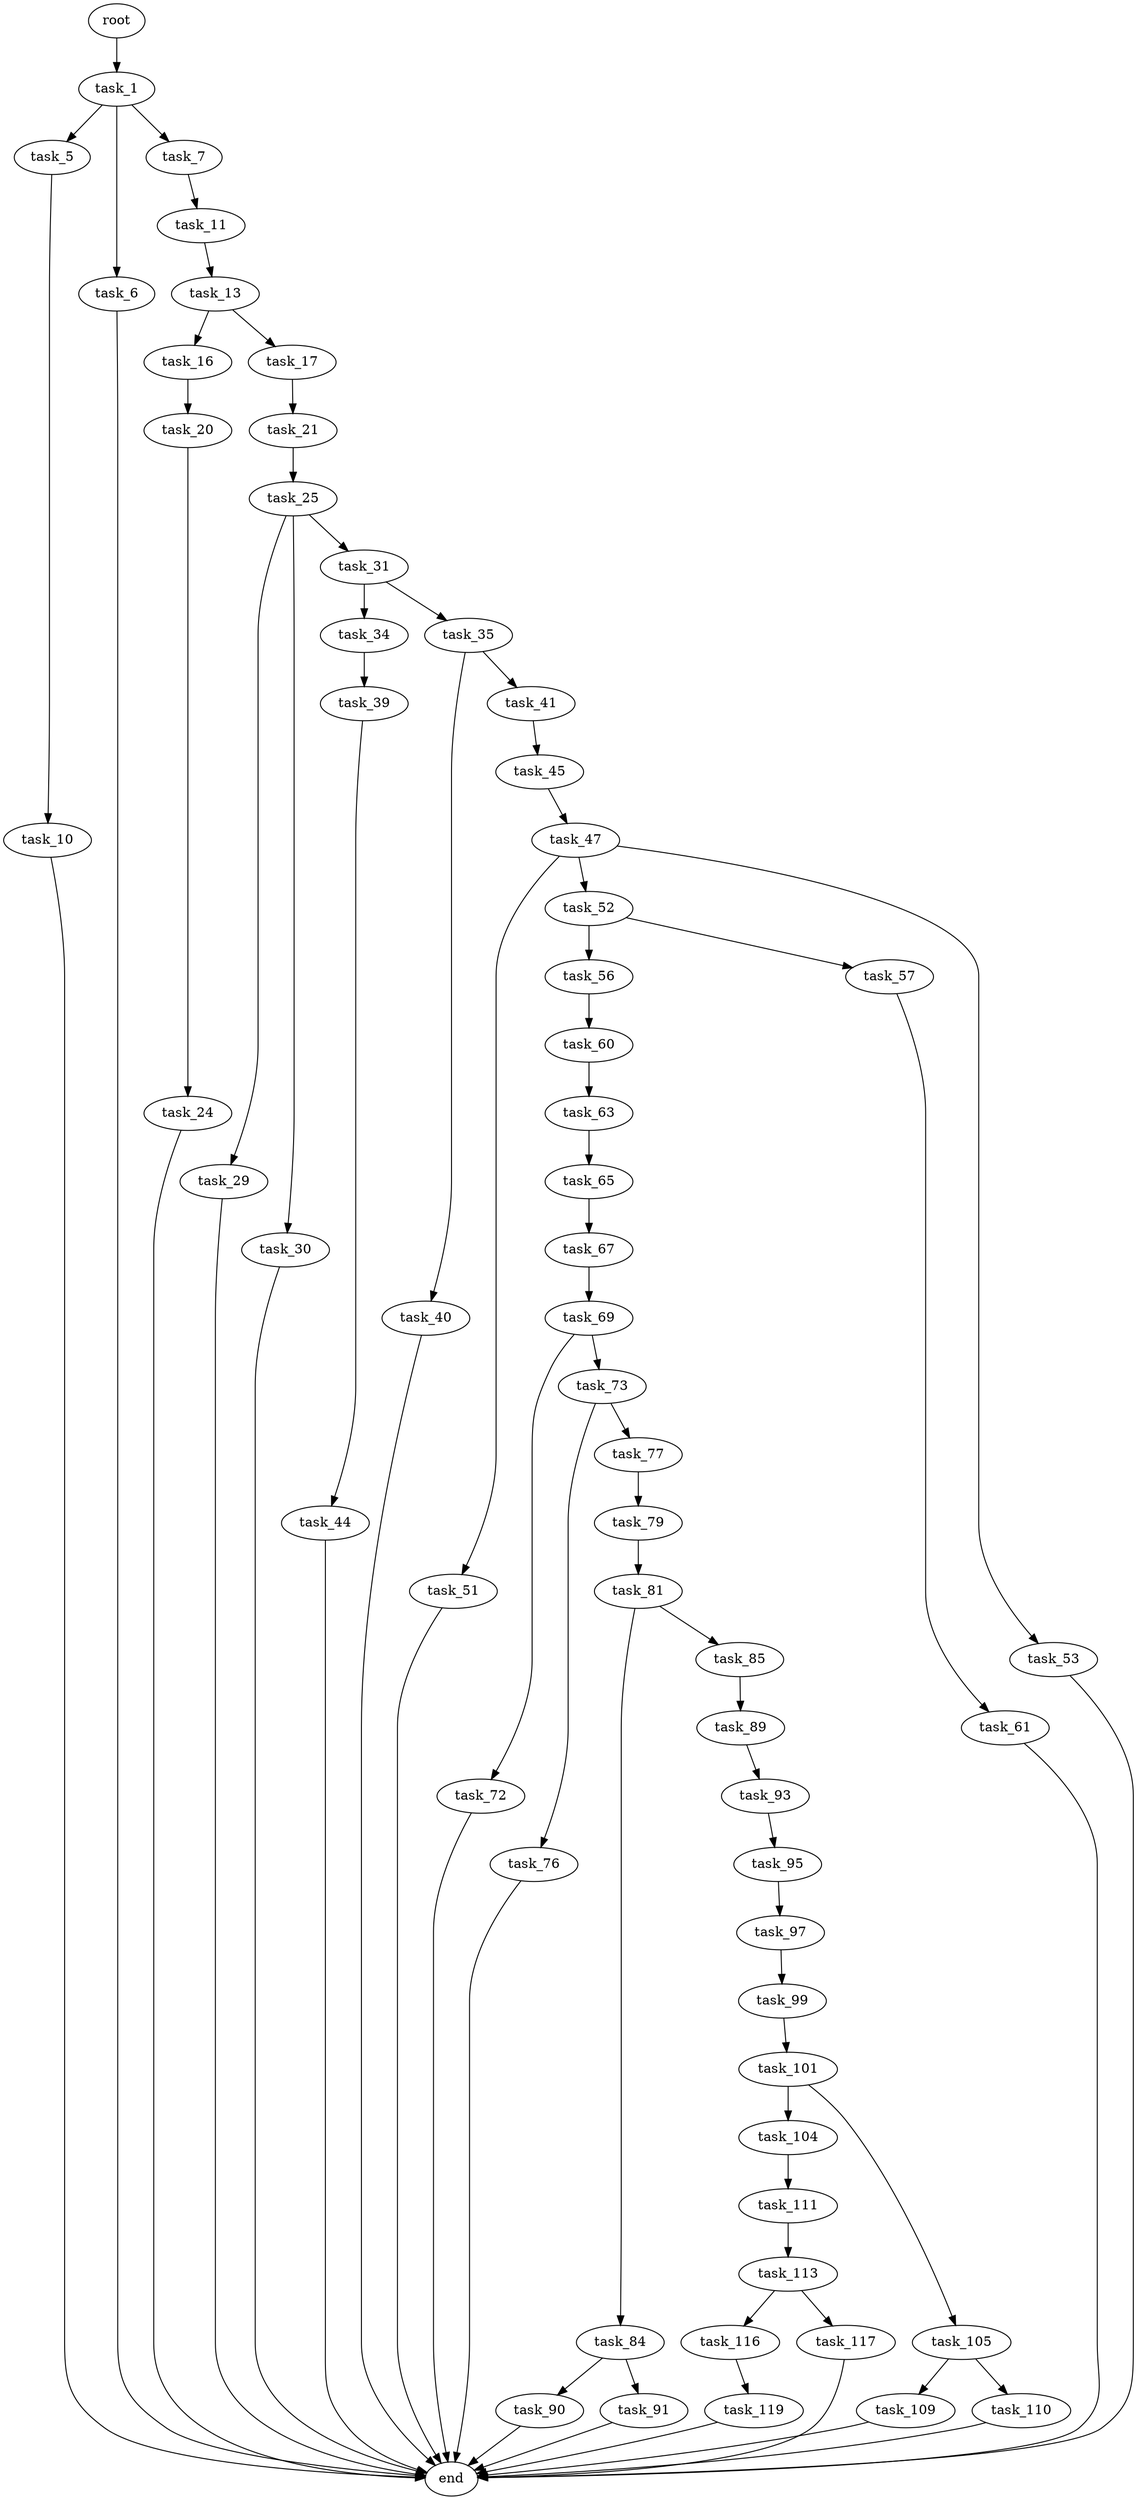 digraph G {
  root [size="0.000000"];
  task_1 [size="28033463994.000000"];
  task_5 [size="131452610292.000000"];
  task_6 [size="4157583669.000000"];
  task_7 [size="134217728000.000000"];
  task_10 [size="354468949039.000000"];
  end [size="0.000000"];
  task_11 [size="549755813888.000000"];
  task_13 [size="33919725214.000000"];
  task_16 [size="294217230629.000000"];
  task_17 [size="22109546764.000000"];
  task_20 [size="638418016877.000000"];
  task_21 [size="25606559715.000000"];
  task_24 [size="463534078375.000000"];
  task_25 [size="30889871828.000000"];
  task_29 [size="9776426541.000000"];
  task_30 [size="134217728000.000000"];
  task_31 [size="470438916.000000"];
  task_34 [size="435071449406.000000"];
  task_35 [size="11835648346.000000"];
  task_39 [size="68719476736.000000"];
  task_40 [size="549755813888.000000"];
  task_41 [size="12697156616.000000"];
  task_44 [size="1006817571052.000000"];
  task_45 [size="25970957671.000000"];
  task_47 [size="304727039232.000000"];
  task_51 [size="191070884397.000000"];
  task_52 [size="20815015666.000000"];
  task_53 [size="782757789696.000000"];
  task_56 [size="17357437984.000000"];
  task_57 [size="87233068128.000000"];
  task_60 [size="8186443686.000000"];
  task_61 [size="549755813888.000000"];
  task_63 [size="8589934592.000000"];
  task_65 [size="1073741824000.000000"];
  task_67 [size="3547500304.000000"];
  task_69 [size="9256045052.000000"];
  task_72 [size="902364062131.000000"];
  task_73 [size="9934415603.000000"];
  task_76 [size="8589934592.000000"];
  task_77 [size="18686620876.000000"];
  task_79 [size="14855275676.000000"];
  task_81 [size="1073741824000.000000"];
  task_84 [size="2105386430.000000"];
  task_85 [size="329552253886.000000"];
  task_90 [size="807102953974.000000"];
  task_91 [size="3796931412.000000"];
  task_89 [size="8589934592.000000"];
  task_93 [size="1640877713.000000"];
  task_95 [size="8410236687.000000"];
  task_97 [size="125143685712.000000"];
  task_99 [size="24227793846.000000"];
  task_101 [size="22698675722.000000"];
  task_104 [size="368293445632.000000"];
  task_105 [size="10809582982.000000"];
  task_111 [size="3986166981.000000"];
  task_109 [size="782757789696.000000"];
  task_110 [size="42518104131.000000"];
  task_113 [size="67762472676.000000"];
  task_116 [size="9536916588.000000"];
  task_117 [size="118849395696.000000"];
  task_119 [size="656211534779.000000"];

  root -> task_1 [size="1.000000"];
  task_1 -> task_5 [size="536870912.000000"];
  task_1 -> task_6 [size="536870912.000000"];
  task_1 -> task_7 [size="536870912.000000"];
  task_5 -> task_10 [size="134217728.000000"];
  task_6 -> end [size="1.000000"];
  task_7 -> task_11 [size="209715200.000000"];
  task_10 -> end [size="1.000000"];
  task_11 -> task_13 [size="536870912.000000"];
  task_13 -> task_16 [size="536870912.000000"];
  task_13 -> task_17 [size="536870912.000000"];
  task_16 -> task_20 [size="838860800.000000"];
  task_17 -> task_21 [size="536870912.000000"];
  task_20 -> task_24 [size="411041792.000000"];
  task_21 -> task_25 [size="33554432.000000"];
  task_24 -> end [size="1.000000"];
  task_25 -> task_29 [size="536870912.000000"];
  task_25 -> task_30 [size="536870912.000000"];
  task_25 -> task_31 [size="536870912.000000"];
  task_29 -> end [size="1.000000"];
  task_30 -> end [size="1.000000"];
  task_31 -> task_34 [size="33554432.000000"];
  task_31 -> task_35 [size="33554432.000000"];
  task_34 -> task_39 [size="411041792.000000"];
  task_35 -> task_40 [size="536870912.000000"];
  task_35 -> task_41 [size="536870912.000000"];
  task_39 -> task_44 [size="134217728.000000"];
  task_40 -> end [size="1.000000"];
  task_41 -> task_45 [size="536870912.000000"];
  task_44 -> end [size="1.000000"];
  task_45 -> task_47 [size="411041792.000000"];
  task_47 -> task_51 [size="301989888.000000"];
  task_47 -> task_52 [size="301989888.000000"];
  task_47 -> task_53 [size="301989888.000000"];
  task_51 -> end [size="1.000000"];
  task_52 -> task_56 [size="838860800.000000"];
  task_52 -> task_57 [size="838860800.000000"];
  task_53 -> end [size="1.000000"];
  task_56 -> task_60 [size="838860800.000000"];
  task_57 -> task_61 [size="134217728.000000"];
  task_60 -> task_63 [size="134217728.000000"];
  task_61 -> end [size="1.000000"];
  task_63 -> task_65 [size="33554432.000000"];
  task_65 -> task_67 [size="838860800.000000"];
  task_67 -> task_69 [size="75497472.000000"];
  task_69 -> task_72 [size="209715200.000000"];
  task_69 -> task_73 [size="209715200.000000"];
  task_72 -> end [size="1.000000"];
  task_73 -> task_76 [size="838860800.000000"];
  task_73 -> task_77 [size="838860800.000000"];
  task_76 -> end [size="1.000000"];
  task_77 -> task_79 [size="301989888.000000"];
  task_79 -> task_81 [size="75497472.000000"];
  task_81 -> task_84 [size="838860800.000000"];
  task_81 -> task_85 [size="838860800.000000"];
  task_84 -> task_90 [size="75497472.000000"];
  task_84 -> task_91 [size="75497472.000000"];
  task_85 -> task_89 [size="209715200.000000"];
  task_90 -> end [size="1.000000"];
  task_91 -> end [size="1.000000"];
  task_89 -> task_93 [size="33554432.000000"];
  task_93 -> task_95 [size="75497472.000000"];
  task_95 -> task_97 [size="209715200.000000"];
  task_97 -> task_99 [size="134217728.000000"];
  task_99 -> task_101 [size="536870912.000000"];
  task_101 -> task_104 [size="838860800.000000"];
  task_101 -> task_105 [size="838860800.000000"];
  task_104 -> task_111 [size="411041792.000000"];
  task_105 -> task_109 [size="33554432.000000"];
  task_105 -> task_110 [size="33554432.000000"];
  task_111 -> task_113 [size="75497472.000000"];
  task_109 -> end [size="1.000000"];
  task_110 -> end [size="1.000000"];
  task_113 -> task_116 [size="134217728.000000"];
  task_113 -> task_117 [size="134217728.000000"];
  task_116 -> task_119 [size="411041792.000000"];
  task_117 -> end [size="1.000000"];
  task_119 -> end [size="1.000000"];
}
